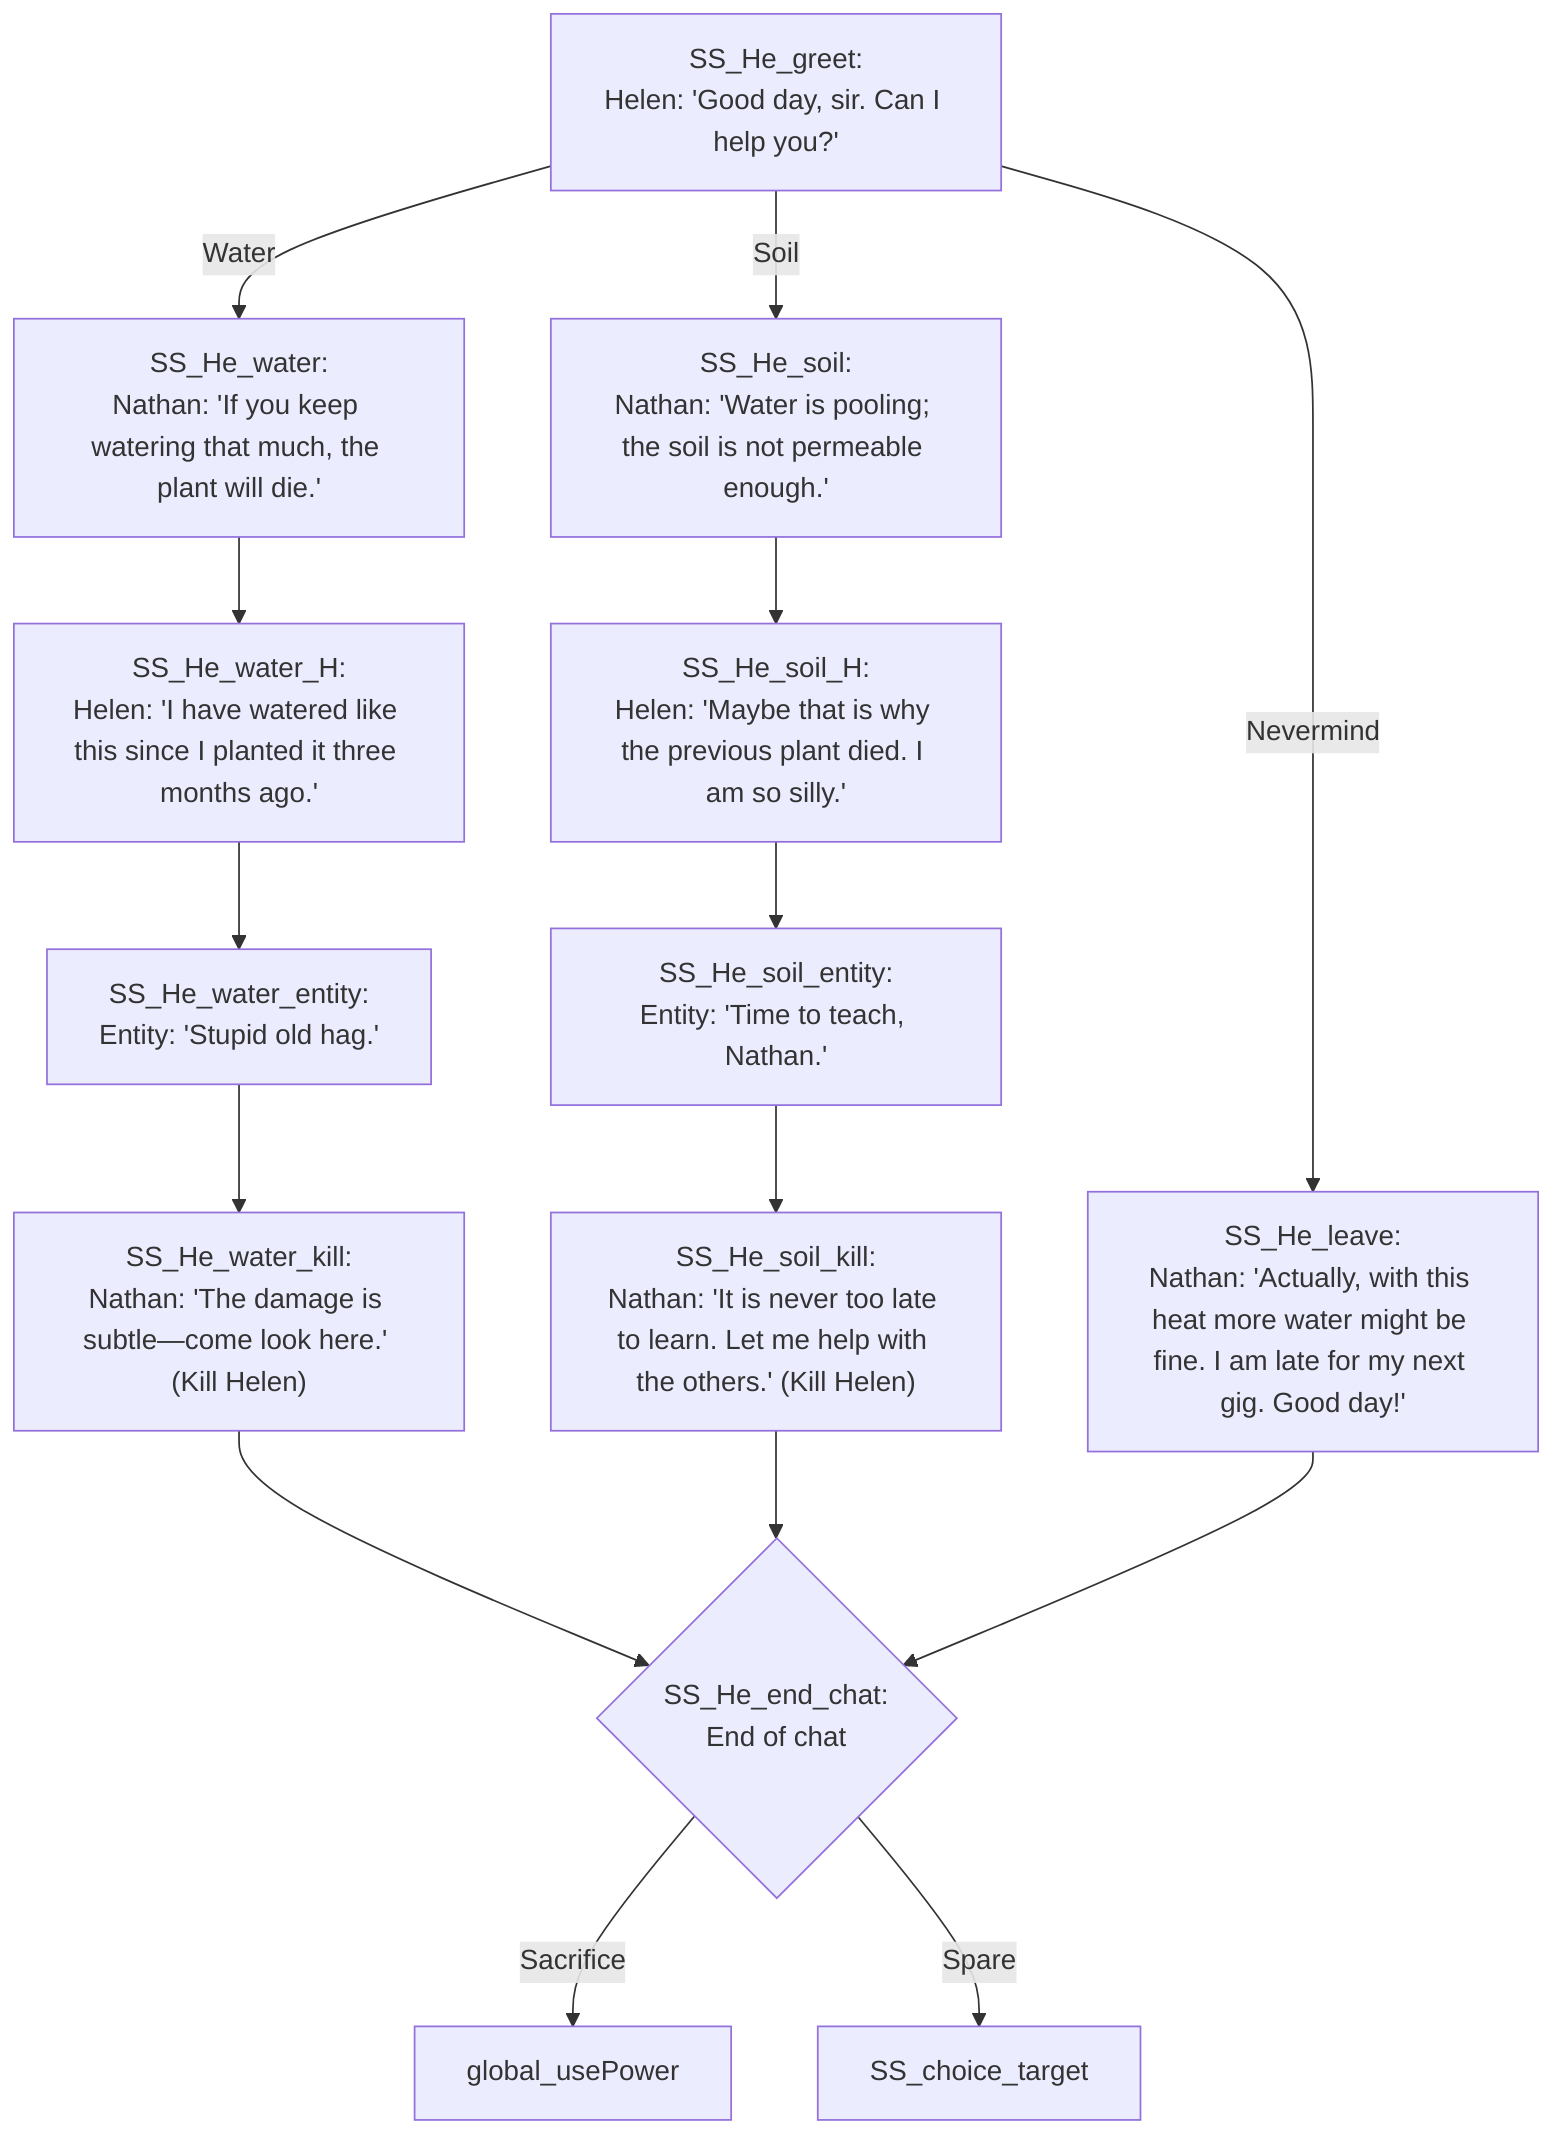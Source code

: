 flowchart TD
direction LR

%% ---------- HELEN (SS_He_*) ----------
SS_He_greet["SS_He_greet:<br/>Helen: 'Good day, sir. Can I help you?'"] -->|Water| SS_He_water
SS_He_greet -->|Soil| SS_He_soil
SS_He_greet -->|Nevermind| SS_He_leave

%% --- Branch 1 : Water ---
SS_He_water["SS_He_water:<br/>Nathan: 'If you keep watering that much, the plant will die.'"]
SS_He_water --> SS_He_water_H
SS_He_water_H["SS_He_water_H:<br/>Helen: 'I have watered like this since I planted it three months ago.'"]
SS_He_water_H --> SS_He_water_entity
SS_He_water_entity["SS_He_water_entity:<br/>Entity: 'Stupid old hag.'"]
SS_He_water_entity --> SS_He_water_kill
SS_He_water_kill["SS_He_water_kill:<br/>Nathan: 'The damage is subtle—come look here.' (Kill Helen)"] --> SS_He_end_chat

%% --- Branch 2 : Soil ---
SS_He_soil["SS_He_soil:<br/>Nathan: 'Water is pooling; the soil is not permeable enough.'"]
SS_He_soil --> SS_He_soil_H
SS_He_soil_H["SS_He_soil_H:<br/>Helen: 'Maybe that is why the previous plant died. I am so silly.'"]
SS_He_soil_H --> SS_He_soil_entity
SS_He_soil_entity["SS_He_soil_entity:<br/>Entity: 'Time to teach, Nathan.'"]
SS_He_soil_entity --> SS_He_soil_kill
SS_He_soil_kill["SS_He_soil_kill:<br/>Nathan: 'It is never too late to learn. Let me help with the others.' (Kill Helen)"] --> SS_He_end_chat

%% --- Branch 3 : Nevermind ---
SS_He_leave["SS_He_leave:<br/>Nathan: 'Actually, with this heat more water might be fine. I am late for my next gig. Good day!'"] --> SS_He_end_chat

SS_He_end_chat{"SS_He_end_chat:<br/>End of chat"} -->|Sacrifice| global_usePower
SS_He_end_chat -->|Spare| SS_choice_target